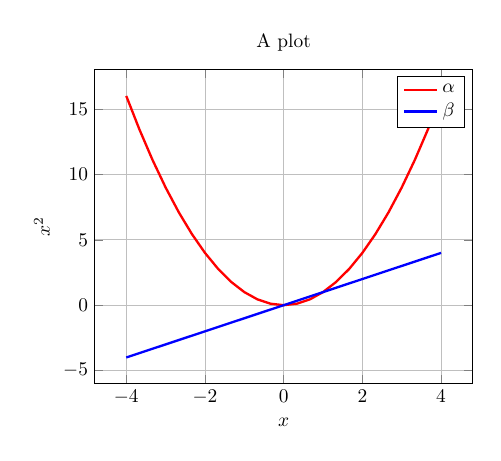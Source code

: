 \begin{tikzpicture}[scale=0.7]
  \begin{axis}[title=A plot,xlabel={\(x\)},ylabel={\(x^{2}\)},
    legend entries={\(\alpha\),\(\beta\)},grid=major]
    \addplot[domain=-4:4,red,very thick] {x^2}; 
    \addplot[domain=-4:4,blue,very thick] {x}; 
  \end{axis}
\end{tikzpicture}